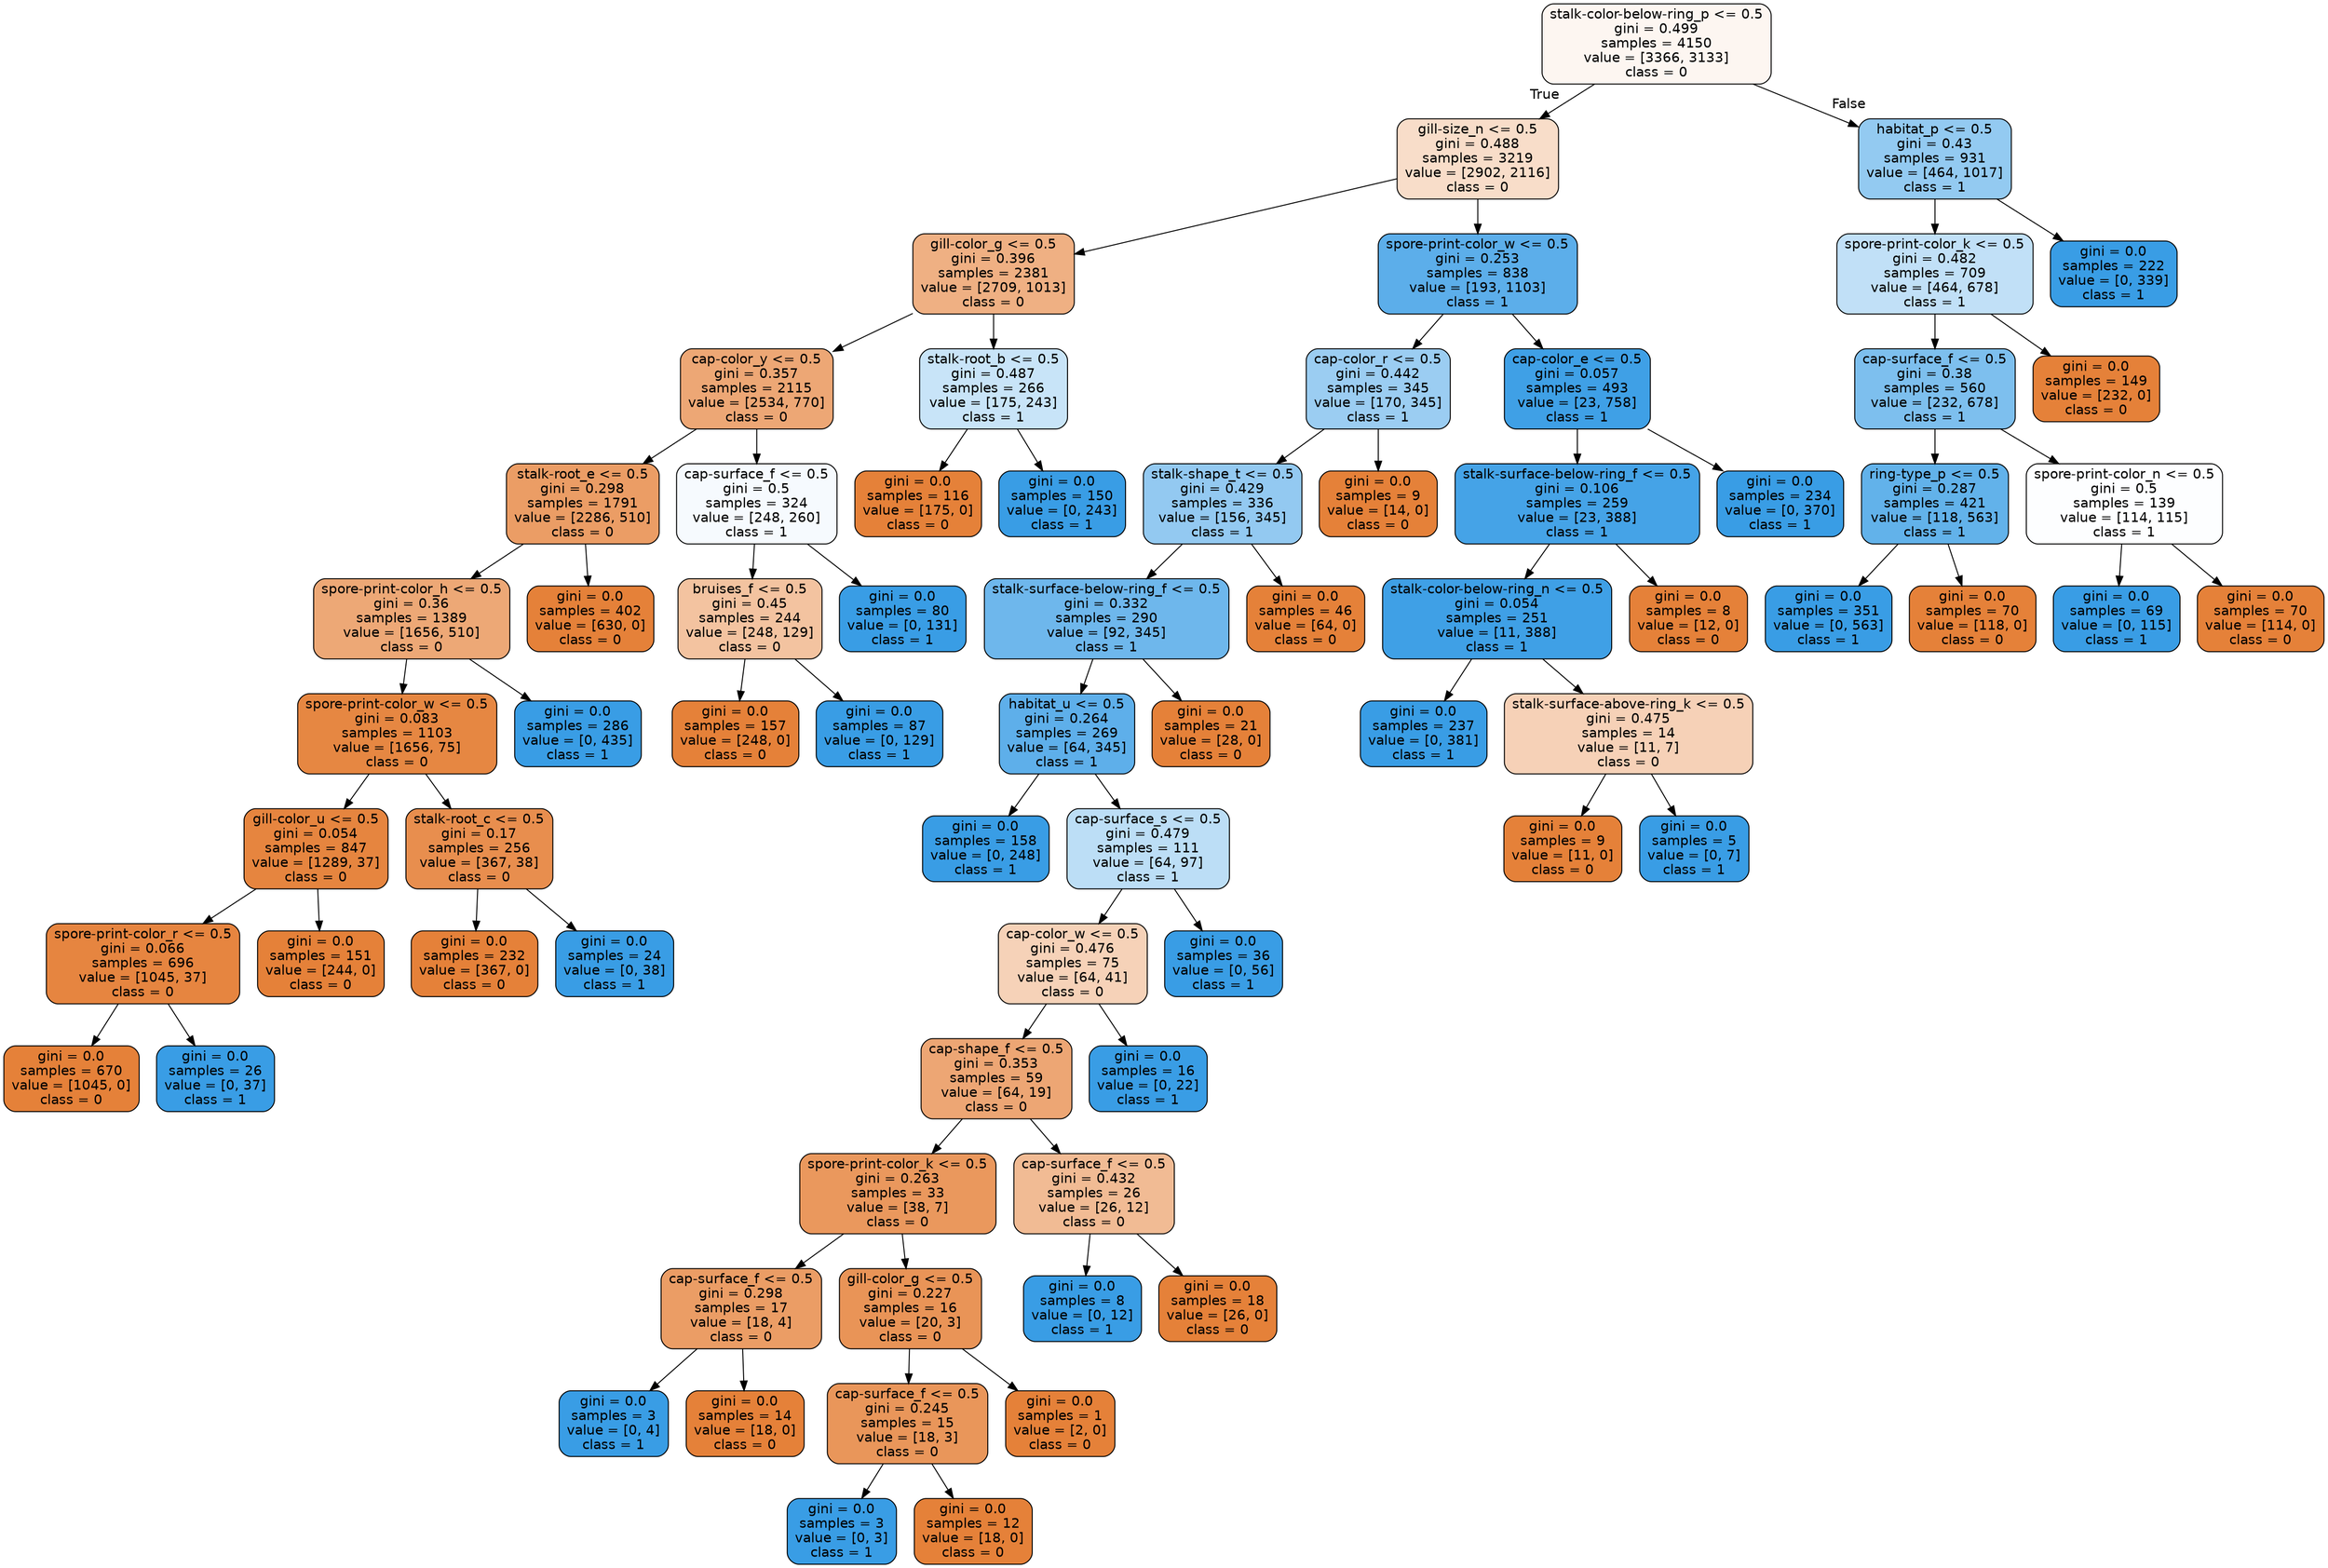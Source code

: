 digraph Tree {
node [shape=box, style="filled, rounded", color="black", fontname="helvetica"] ;
edge [fontname="helvetica"] ;
0 [label="stalk-color-below-ring_p <= 0.5\ngini = 0.499\nsamples = 4150\nvalue = [3366, 3133]\nclass = 0", fillcolor="#fdf6f1"] ;
1 [label="gill-size_n <= 0.5\ngini = 0.488\nsamples = 3219\nvalue = [2902, 2116]\nclass = 0", fillcolor="#f8ddc9"] ;
0 -> 1 [labeldistance=2.5, labelangle=45, headlabel="True"] ;
2 [label="gill-color_g <= 0.5\ngini = 0.396\nsamples = 2381\nvalue = [2709, 1013]\nclass = 0", fillcolor="#efb083"] ;
1 -> 2 ;
3 [label="cap-color_y <= 0.5\ngini = 0.357\nsamples = 2115\nvalue = [2534, 770]\nclass = 0", fillcolor="#eda775"] ;
2 -> 3 ;
4 [label="stalk-root_e <= 0.5\ngini = 0.298\nsamples = 1791\nvalue = [2286, 510]\nclass = 0", fillcolor="#eb9d65"] ;
3 -> 4 ;
5 [label="spore-print-color_h <= 0.5\ngini = 0.36\nsamples = 1389\nvalue = [1656, 510]\nclass = 0", fillcolor="#eda876"] ;
4 -> 5 ;
6 [label="spore-print-color_w <= 0.5\ngini = 0.083\nsamples = 1103\nvalue = [1656, 75]\nclass = 0", fillcolor="#e68742"] ;
5 -> 6 ;
7 [label="gill-color_u <= 0.5\ngini = 0.054\nsamples = 847\nvalue = [1289, 37]\nclass = 0", fillcolor="#e6853f"] ;
6 -> 7 ;
8 [label="spore-print-color_r <= 0.5\ngini = 0.066\nsamples = 696\nvalue = [1045, 37]\nclass = 0", fillcolor="#e68540"] ;
7 -> 8 ;
9 [label="gini = 0.0\nsamples = 670\nvalue = [1045, 0]\nclass = 0", fillcolor="#e58139"] ;
8 -> 9 ;
10 [label="gini = 0.0\nsamples = 26\nvalue = [0, 37]\nclass = 1", fillcolor="#399de5"] ;
8 -> 10 ;
11 [label="gini = 0.0\nsamples = 151\nvalue = [244, 0]\nclass = 0", fillcolor="#e58139"] ;
7 -> 11 ;
12 [label="stalk-root_c <= 0.5\ngini = 0.17\nsamples = 256\nvalue = [367, 38]\nclass = 0", fillcolor="#e88e4e"] ;
6 -> 12 ;
13 [label="gini = 0.0\nsamples = 232\nvalue = [367, 0]\nclass = 0", fillcolor="#e58139"] ;
12 -> 13 ;
14 [label="gini = 0.0\nsamples = 24\nvalue = [0, 38]\nclass = 1", fillcolor="#399de5"] ;
12 -> 14 ;
15 [label="gini = 0.0\nsamples = 286\nvalue = [0, 435]\nclass = 1", fillcolor="#399de5"] ;
5 -> 15 ;
16 [label="gini = 0.0\nsamples = 402\nvalue = [630, 0]\nclass = 0", fillcolor="#e58139"] ;
4 -> 16 ;
17 [label="cap-surface_f <= 0.5\ngini = 0.5\nsamples = 324\nvalue = [248, 260]\nclass = 1", fillcolor="#f6fafe"] ;
3 -> 17 ;
18 [label="bruises_f <= 0.5\ngini = 0.45\nsamples = 244\nvalue = [248, 129]\nclass = 0", fillcolor="#f3c3a0"] ;
17 -> 18 ;
19 [label="gini = 0.0\nsamples = 157\nvalue = [248, 0]\nclass = 0", fillcolor="#e58139"] ;
18 -> 19 ;
20 [label="gini = 0.0\nsamples = 87\nvalue = [0, 129]\nclass = 1", fillcolor="#399de5"] ;
18 -> 20 ;
21 [label="gini = 0.0\nsamples = 80\nvalue = [0, 131]\nclass = 1", fillcolor="#399de5"] ;
17 -> 21 ;
22 [label="stalk-root_b <= 0.5\ngini = 0.487\nsamples = 266\nvalue = [175, 243]\nclass = 1", fillcolor="#c8e4f8"] ;
2 -> 22 ;
23 [label="gini = 0.0\nsamples = 116\nvalue = [175, 0]\nclass = 0", fillcolor="#e58139"] ;
22 -> 23 ;
24 [label="gini = 0.0\nsamples = 150\nvalue = [0, 243]\nclass = 1", fillcolor="#399de5"] ;
22 -> 24 ;
25 [label="spore-print-color_w <= 0.5\ngini = 0.253\nsamples = 838\nvalue = [193, 1103]\nclass = 1", fillcolor="#5caeea"] ;
1 -> 25 ;
26 [label="cap-color_r <= 0.5\ngini = 0.442\nsamples = 345\nvalue = [170, 345]\nclass = 1", fillcolor="#9bcdf2"] ;
25 -> 26 ;
27 [label="stalk-shape_t <= 0.5\ngini = 0.429\nsamples = 336\nvalue = [156, 345]\nclass = 1", fillcolor="#93c9f1"] ;
26 -> 27 ;
28 [label="stalk-surface-below-ring_f <= 0.5\ngini = 0.332\nsamples = 290\nvalue = [92, 345]\nclass = 1", fillcolor="#6eb7ec"] ;
27 -> 28 ;
29 [label="habitat_u <= 0.5\ngini = 0.264\nsamples = 269\nvalue = [64, 345]\nclass = 1", fillcolor="#5eafea"] ;
28 -> 29 ;
30 [label="gini = 0.0\nsamples = 158\nvalue = [0, 248]\nclass = 1", fillcolor="#399de5"] ;
29 -> 30 ;
31 [label="cap-surface_s <= 0.5\ngini = 0.479\nsamples = 111\nvalue = [64, 97]\nclass = 1", fillcolor="#bcdef6"] ;
29 -> 31 ;
32 [label="cap-color_w <= 0.5\ngini = 0.476\nsamples = 75\nvalue = [64, 41]\nclass = 0", fillcolor="#f6d2b8"] ;
31 -> 32 ;
33 [label="cap-shape_f <= 0.5\ngini = 0.353\nsamples = 59\nvalue = [64, 19]\nclass = 0", fillcolor="#eda674"] ;
32 -> 33 ;
34 [label="spore-print-color_k <= 0.5\ngini = 0.263\nsamples = 33\nvalue = [38, 7]\nclass = 0", fillcolor="#ea985d"] ;
33 -> 34 ;
35 [label="cap-surface_f <= 0.5\ngini = 0.298\nsamples = 17\nvalue = [18, 4]\nclass = 0", fillcolor="#eb9d65"] ;
34 -> 35 ;
36 [label="gini = 0.0\nsamples = 3\nvalue = [0, 4]\nclass = 1", fillcolor="#399de5"] ;
35 -> 36 ;
37 [label="gini = 0.0\nsamples = 14\nvalue = [18, 0]\nclass = 0", fillcolor="#e58139"] ;
35 -> 37 ;
38 [label="gill-color_g <= 0.5\ngini = 0.227\nsamples = 16\nvalue = [20, 3]\nclass = 0", fillcolor="#e99457"] ;
34 -> 38 ;
39 [label="cap-surface_f <= 0.5\ngini = 0.245\nsamples = 15\nvalue = [18, 3]\nclass = 0", fillcolor="#e9965a"] ;
38 -> 39 ;
40 [label="gini = 0.0\nsamples = 3\nvalue = [0, 3]\nclass = 1", fillcolor="#399de5"] ;
39 -> 40 ;
41 [label="gini = 0.0\nsamples = 12\nvalue = [18, 0]\nclass = 0", fillcolor="#e58139"] ;
39 -> 41 ;
42 [label="gini = 0.0\nsamples = 1\nvalue = [2, 0]\nclass = 0", fillcolor="#e58139"] ;
38 -> 42 ;
43 [label="cap-surface_f <= 0.5\ngini = 0.432\nsamples = 26\nvalue = [26, 12]\nclass = 0", fillcolor="#f1bb94"] ;
33 -> 43 ;
44 [label="gini = 0.0\nsamples = 8\nvalue = [0, 12]\nclass = 1", fillcolor="#399de5"] ;
43 -> 44 ;
45 [label="gini = 0.0\nsamples = 18\nvalue = [26, 0]\nclass = 0", fillcolor="#e58139"] ;
43 -> 45 ;
46 [label="gini = 0.0\nsamples = 16\nvalue = [0, 22]\nclass = 1", fillcolor="#399de5"] ;
32 -> 46 ;
47 [label="gini = 0.0\nsamples = 36\nvalue = [0, 56]\nclass = 1", fillcolor="#399de5"] ;
31 -> 47 ;
48 [label="gini = 0.0\nsamples = 21\nvalue = [28, 0]\nclass = 0", fillcolor="#e58139"] ;
28 -> 48 ;
49 [label="gini = 0.0\nsamples = 46\nvalue = [64, 0]\nclass = 0", fillcolor="#e58139"] ;
27 -> 49 ;
50 [label="gini = 0.0\nsamples = 9\nvalue = [14, 0]\nclass = 0", fillcolor="#e58139"] ;
26 -> 50 ;
51 [label="cap-color_e <= 0.5\ngini = 0.057\nsamples = 493\nvalue = [23, 758]\nclass = 1", fillcolor="#3fa0e6"] ;
25 -> 51 ;
52 [label="stalk-surface-below-ring_f <= 0.5\ngini = 0.106\nsamples = 259\nvalue = [23, 388]\nclass = 1", fillcolor="#45a3e7"] ;
51 -> 52 ;
53 [label="stalk-color-below-ring_n <= 0.5\ngini = 0.054\nsamples = 251\nvalue = [11, 388]\nclass = 1", fillcolor="#3fa0e6"] ;
52 -> 53 ;
54 [label="gini = 0.0\nsamples = 237\nvalue = [0, 381]\nclass = 1", fillcolor="#399de5"] ;
53 -> 54 ;
55 [label="stalk-surface-above-ring_k <= 0.5\ngini = 0.475\nsamples = 14\nvalue = [11, 7]\nclass = 0", fillcolor="#f6d1b7"] ;
53 -> 55 ;
56 [label="gini = 0.0\nsamples = 9\nvalue = [11, 0]\nclass = 0", fillcolor="#e58139"] ;
55 -> 56 ;
57 [label="gini = 0.0\nsamples = 5\nvalue = [0, 7]\nclass = 1", fillcolor="#399de5"] ;
55 -> 57 ;
58 [label="gini = 0.0\nsamples = 8\nvalue = [12, 0]\nclass = 0", fillcolor="#e58139"] ;
52 -> 58 ;
59 [label="gini = 0.0\nsamples = 234\nvalue = [0, 370]\nclass = 1", fillcolor="#399de5"] ;
51 -> 59 ;
60 [label="habitat_p <= 0.5\ngini = 0.43\nsamples = 931\nvalue = [464, 1017]\nclass = 1", fillcolor="#93caf1"] ;
0 -> 60 [labeldistance=2.5, labelangle=-45, headlabel="False"] ;
61 [label="spore-print-color_k <= 0.5\ngini = 0.482\nsamples = 709\nvalue = [464, 678]\nclass = 1", fillcolor="#c1e0f7"] ;
60 -> 61 ;
62 [label="cap-surface_f <= 0.5\ngini = 0.38\nsamples = 560\nvalue = [232, 678]\nclass = 1", fillcolor="#7dbfee"] ;
61 -> 62 ;
63 [label="ring-type_p <= 0.5\ngini = 0.287\nsamples = 421\nvalue = [118, 563]\nclass = 1", fillcolor="#62b2ea"] ;
62 -> 63 ;
64 [label="gini = 0.0\nsamples = 351\nvalue = [0, 563]\nclass = 1", fillcolor="#399de5"] ;
63 -> 64 ;
65 [label="gini = 0.0\nsamples = 70\nvalue = [118, 0]\nclass = 0", fillcolor="#e58139"] ;
63 -> 65 ;
66 [label="spore-print-color_n <= 0.5\ngini = 0.5\nsamples = 139\nvalue = [114, 115]\nclass = 1", fillcolor="#fdfeff"] ;
62 -> 66 ;
67 [label="gini = 0.0\nsamples = 69\nvalue = [0, 115]\nclass = 1", fillcolor="#399de5"] ;
66 -> 67 ;
68 [label="gini = 0.0\nsamples = 70\nvalue = [114, 0]\nclass = 0", fillcolor="#e58139"] ;
66 -> 68 ;
69 [label="gini = 0.0\nsamples = 149\nvalue = [232, 0]\nclass = 0", fillcolor="#e58139"] ;
61 -> 69 ;
70 [label="gini = 0.0\nsamples = 222\nvalue = [0, 339]\nclass = 1", fillcolor="#399de5"] ;
60 -> 70 ;
}